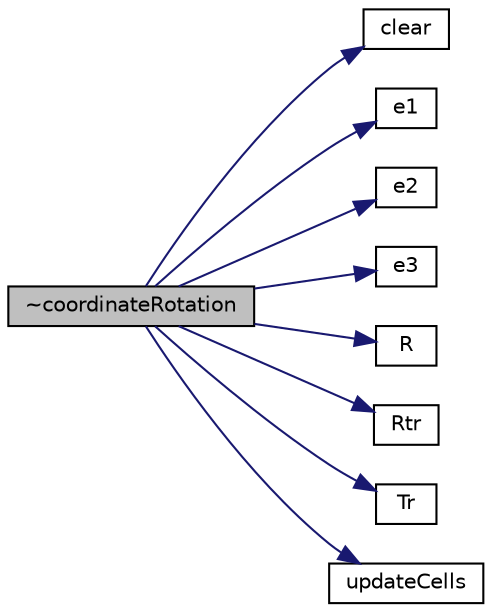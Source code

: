digraph "~coordinateRotation"
{
  bgcolor="transparent";
  edge [fontname="Helvetica",fontsize="10",labelfontname="Helvetica",labelfontsize="10"];
  node [fontname="Helvetica",fontsize="10",shape=record];
  rankdir="LR";
  Node1 [label="~coordinateRotation",height=0.2,width=0.4,color="black", fillcolor="grey75", style="filled", fontcolor="black"];
  Node1 -> Node2 [color="midnightblue",fontsize="10",style="solid",fontname="Helvetica"];
  Node2 [label="clear",height=0.2,width=0.4,color="black",URL="$a00408.html#a5eeb94d22b8366d1b68d0614384802fe",tooltip="Reset rotation to an identity rotation. "];
  Node1 -> Node3 [color="midnightblue",fontsize="10",style="solid",fontname="Helvetica"];
  Node3 [label="e1",height=0.2,width=0.4,color="black",URL="$a00408.html#a5896b117d226155cdf84451c5d076320",tooltip="Return local Cartesian x-axis. "];
  Node1 -> Node4 [color="midnightblue",fontsize="10",style="solid",fontname="Helvetica"];
  Node4 [label="e2",height=0.2,width=0.4,color="black",URL="$a00408.html#abd20138ef0d46743b0d41fbfc672c979",tooltip="Return local Cartesian y-axis. "];
  Node1 -> Node5 [color="midnightblue",fontsize="10",style="solid",fontname="Helvetica"];
  Node5 [label="e3",height=0.2,width=0.4,color="black",URL="$a00408.html#a8ce95bf95b5b3ba22078b3d0be8eee85",tooltip="Return local Cartesian z-axis. "];
  Node1 -> Node6 [color="midnightblue",fontsize="10",style="solid",fontname="Helvetica"];
  Node6 [label="R",height=0.2,width=0.4,color="black",URL="$a00408.html#a6f5e991d6554afbfab5742611f0cefcd",tooltip="Return local-to-global transformation tensor. "];
  Node1 -> Node7 [color="midnightblue",fontsize="10",style="solid",fontname="Helvetica"];
  Node7 [label="Rtr",height=0.2,width=0.4,color="black",URL="$a00408.html#a93bc041c18871b14f321ff88dae30d35",tooltip="Return global-to-local transformation tensor. "];
  Node1 -> Node8 [color="midnightblue",fontsize="10",style="solid",fontname="Helvetica"];
  Node8 [label="Tr",height=0.2,width=0.4,color="black",URL="$a00408.html#ae62099404d94ea4f9d10982bc249f98a",tooltip="Return local-to-global transformation tensor. "];
  Node1 -> Node9 [color="midnightblue",fontsize="10",style="solid",fontname="Helvetica"];
  Node9 [label="updateCells",height=0.2,width=0.4,color="black",URL="$a00408.html#aba419d8fb7c656ce09fb98960830a3ea",tooltip="Update the rotation for a list of cells. "];
}
